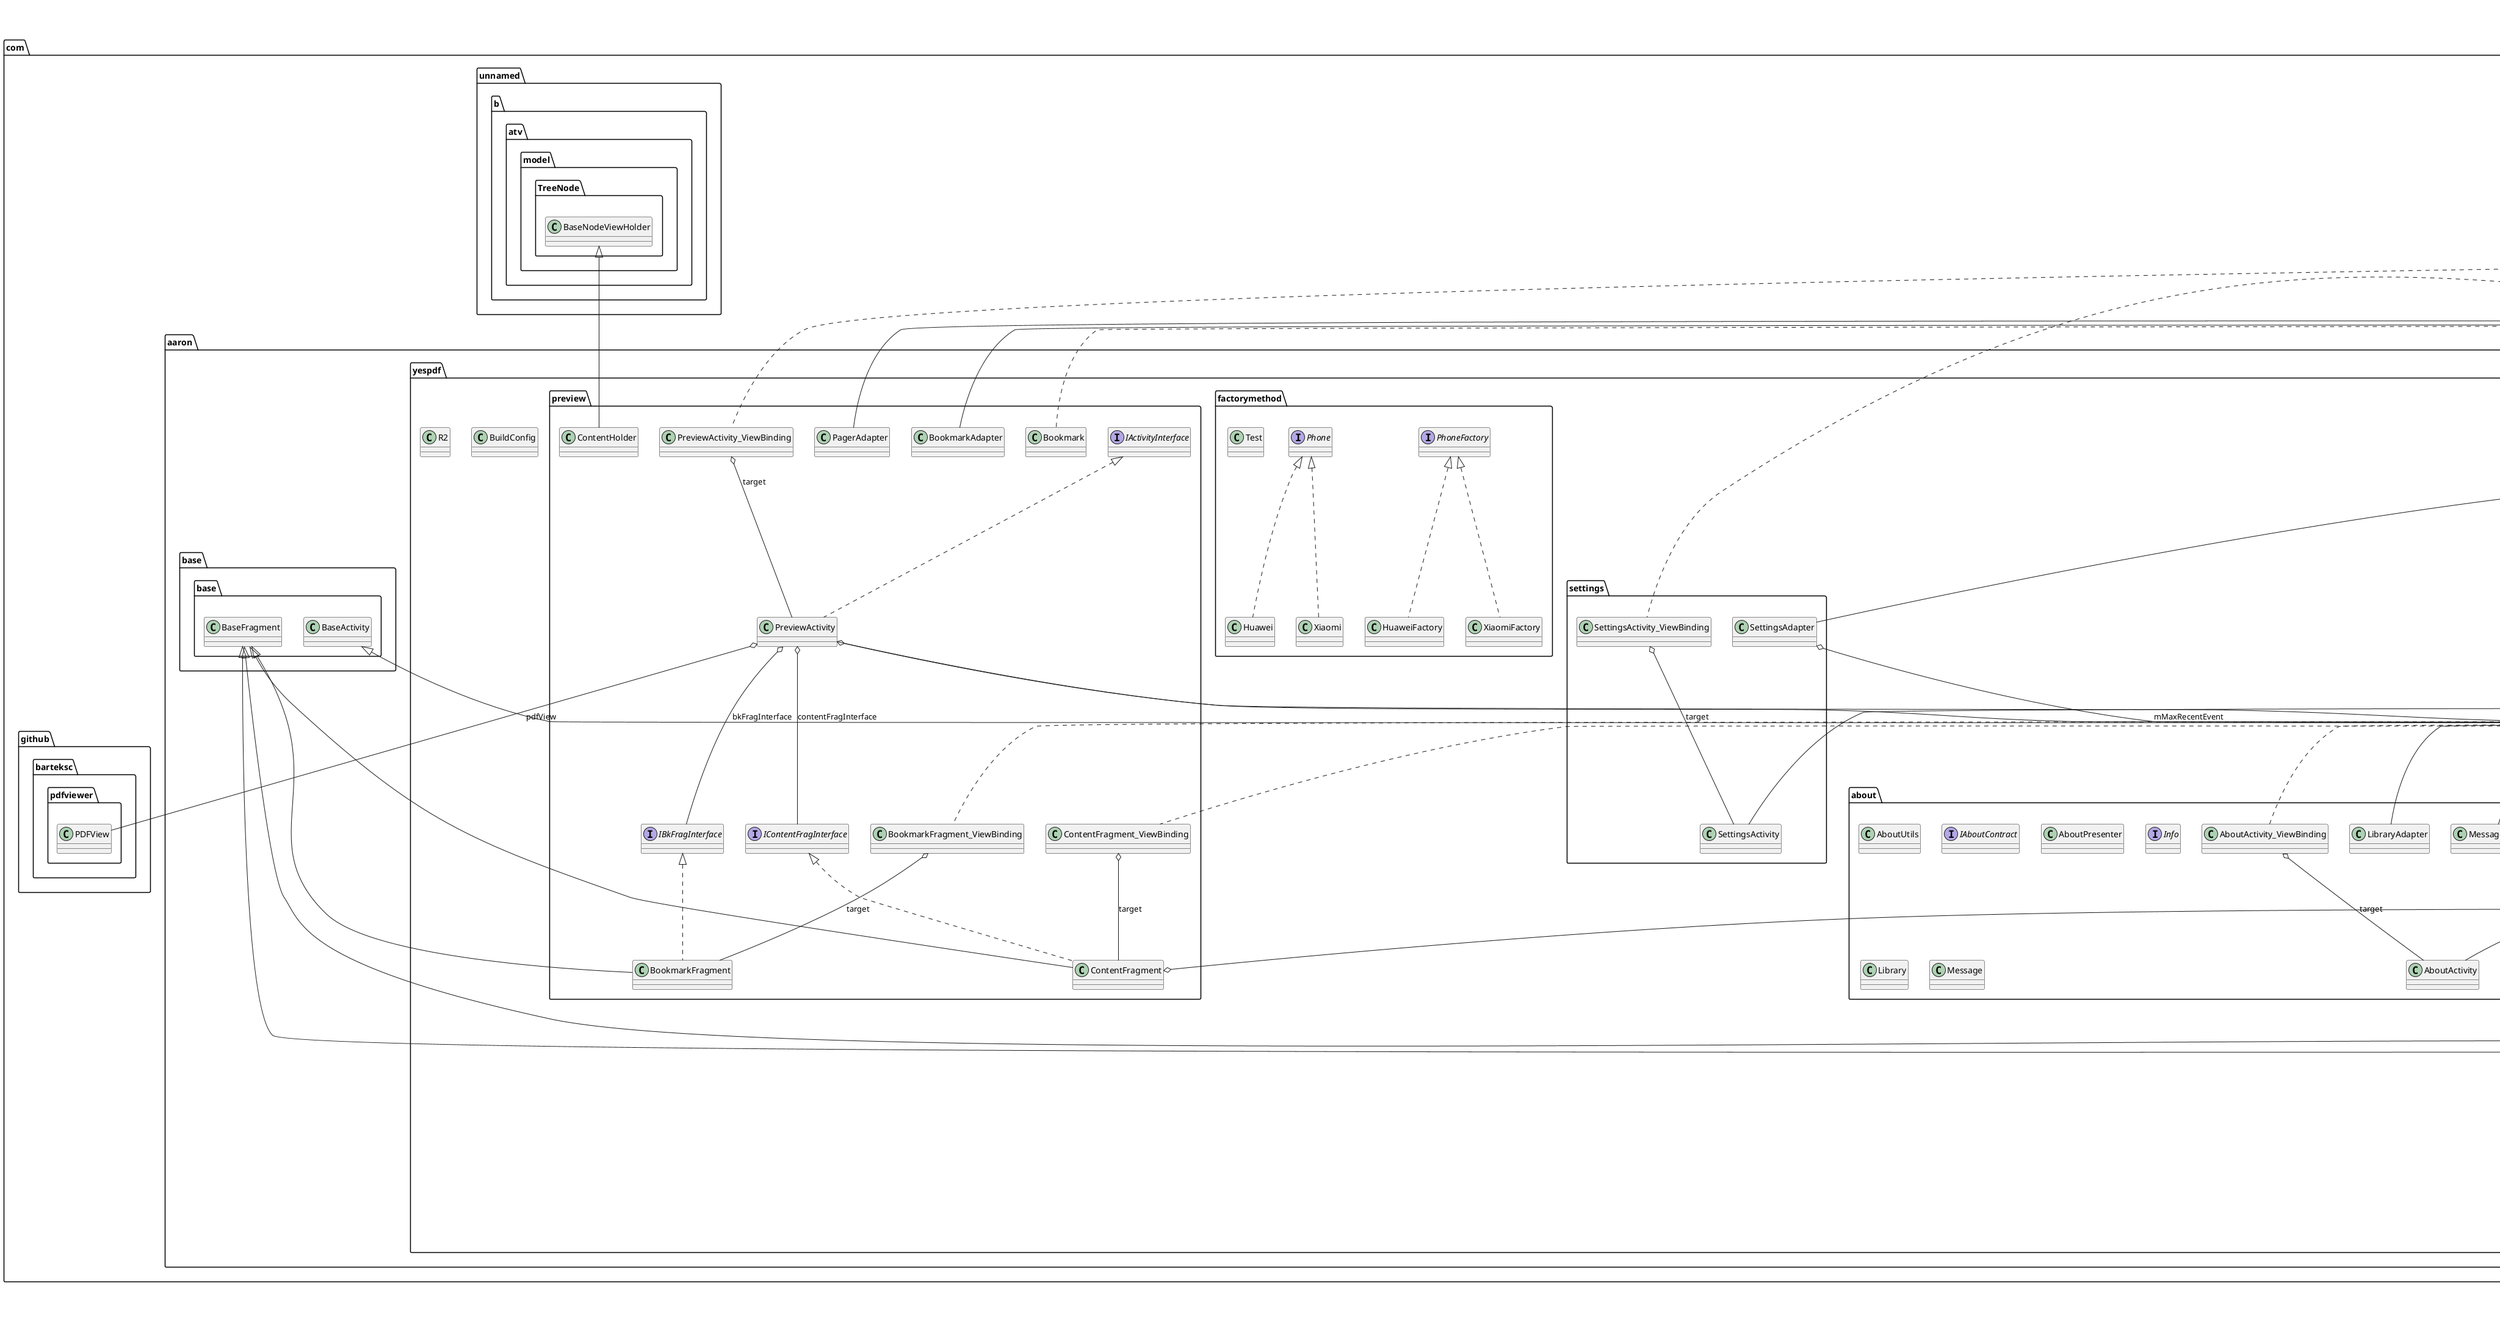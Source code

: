 @startuml

title __APP's Class Diagram__\n

  namespace com.aaron.yespdf {
    class com.aaron.yespdf.BuildConfig {
    }
  }
  

  namespace com.aaron.yespdf {
    class com.aaron.yespdf.R2 {
    }
  }
  

  namespace com.aaron.yespdf {
    namespace about {
      class com.aaron.yespdf.about.AboutActivity {
      }
    }
  }
  

  namespace com.aaron.yespdf {
    namespace about {
      class com.aaron.yespdf.about.AboutActivity_ViewBinding {
      }
    }
  }
  

  namespace com.aaron.yespdf {
    namespace about {
      class com.aaron.yespdf.about.AboutPresenter {
      }
    }
  }
  

  namespace com.aaron.yespdf {
    namespace about {
      class com.aaron.yespdf.about.AboutUtils {
      }
    }
  }
  

  namespace com.aaron.yespdf {
    namespace about {
      interface com.aaron.yespdf.about.IAboutContract {
      }
    }
  }
  

  namespace com.aaron.yespdf {
    namespace about {
      interface com.aaron.yespdf.about.Info {
      }
    }
  }
  

  namespace com.aaron.yespdf {
    namespace about {
      class com.aaron.yespdf.about.Library {
      }
    }
  }
  

  namespace com.aaron.yespdf {
    namespace about {
      class com.aaron.yespdf.about.LibraryAdapter {
      }
    }
  }
  

  namespace com.aaron.yespdf {
    namespace about {
      class com.aaron.yespdf.about.Message {
      }
    }
  }
  

  namespace com.aaron.yespdf {
    namespace about {
      class com.aaron.yespdf.about.MessageAdapter {
      }
    }
  }
  

  namespace com.aaron.yespdf {
    namespace common {
      class com.aaron.yespdf.common.App {
      }
    }
  }
  

  namespace com.aaron.yespdf {
    namespace common {
      interface com.aaron.yespdf.common.AppConfig {
      }
    }
  }
  

  namespace com.aaron.yespdf {
    namespace common {
      abstract class com.aaron.yespdf.common.CommonActivity {
      }
    }
  }
  

  namespace com.aaron.yespdf {
    namespace common {
      class com.aaron.yespdf.common.DBHelper {
      }
    }
  }
  

  namespace com.aaron.yespdf {
    namespace common {
      class com.aaron.yespdf.common.DaoConverter {
      }
    }
  }
  

  namespace com.aaron.yespdf {
    namespace common {
      class com.aaron.yespdf.common.EmptyHolder {
      }
    }
  }
  

  namespace com.aaron.yespdf {
    namespace common {
      interface com.aaron.yespdf.common.IContract {
      }
    }
  }
  

  namespace com.aaron.yespdf {
    namespace common {
      class com.aaron.yespdf.common.Settings {
      }
    }
  }
  

  namespace com.aaron.yespdf {
    namespace common {
      class com.aaron.yespdf.common.UiManager {
      }
    }
  }
  

  namespace com.aaron.yespdf {
    namespace common {
      namespace bean {
        class com.aaron.yespdf.common.bean.Collection {
        }
      }
    }
  }
  

  namespace com.aaron.yespdf {
    namespace common {
      namespace bean {
        class com.aaron.yespdf.common.bean.PDF {
        }
      }
    }
  }
  

  namespace com.aaron.yespdf {
    namespace common {
      namespace bean {
        class com.aaron.yespdf.common.bean.RecentPDF {
        }
      }
    }
  }
  

  namespace com.aaron.yespdf {
    namespace common {
      namespace event {
        class com.aaron.yespdf.common.event.AllEvent {
        }
      }
    }
  }
  

  namespace com.aaron.yespdf {
    namespace common {
      namespace event {
        class com.aaron.yespdf.common.event.ContentEvent {
        }
      }
    }
  }
  

  namespace com.aaron.yespdf {
    namespace common {
      namespace event {
        class com.aaron.yespdf.common.event.HotfixEvent {
        }
      }
    }
  }
  

  namespace com.aaron.yespdf {
    namespace common {
      namespace event {
        class com.aaron.yespdf.common.event.MaxRecentEvent {
        }
      }
    }
  }
  

  namespace com.aaron.yespdf {
    namespace common {
      namespace event {
        class com.aaron.yespdf.common.event.RecentPDFEvent {
        }
      }
    }
  }
  

  namespace com.aaron.yespdf {
    namespace common {
      namespace greendao {
        class com.aaron.yespdf.common.greendao.CollectionDao {
        }
      }
    }
  }
  

  namespace com.aaron.yespdf {
    namespace common {
      namespace greendao {
        class com.aaron.yespdf.common.greendao.DaoMaster {
        }
      }
    }
  }
  

  namespace com.aaron.yespdf {
    namespace common {
      namespace greendao {
        class com.aaron.yespdf.common.greendao.DaoSession {
        }
      }
    }
  }
  

  namespace com.aaron.yespdf {
    namespace common {
      namespace greendao {
        class com.aaron.yespdf.common.greendao.PDFDao {
        }
      }
    }
  }
  

  namespace com.aaron.yespdf {
    namespace common {
      namespace greendao {
        class com.aaron.yespdf.common.greendao.RecentPDFDao {
        }
      }
    }
  }
  

  namespace com.aaron.yespdf {
    namespace common {
      namespace utils {
        class com.aaron.yespdf.common.utils.DialogUtils {
        }
      }
    }
  }
  

  namespace com.aaron.yespdf {
    namespace common {
      namespace utils {
        class com.aaron.yespdf.common.utils.PdfUtils {
        }
      }
    }
  }
  

  namespace com.aaron.yespdf {
    namespace common {
      namespace widgets {
        class com.aaron.yespdf.common.widgets.BorderImageView {
        }
      }
    }
  }
  

  namespace com.aaron.yespdf {
    namespace common {
      namespace widgets {
        class com.aaron.yespdf.common.widgets.ImageTextView {
        }
      }
    }
  }
  

  namespace com.aaron.yespdf {
    namespace common {
      namespace widgets {
        class com.aaron.yespdf.common.widgets.NewViewPager {
        }
      }
    }
  }
  

  namespace com.aaron.yespdf {
    namespace factorymethod {
      class com.aaron.yespdf.factorymethod.Huawei {
      }
    }
  }
  

  namespace com.aaron.yespdf {
    namespace factorymethod {
      class com.aaron.yespdf.factorymethod.HuaweiFactory {
      }
    }
  }
  

  namespace com.aaron.yespdf {
    namespace factorymethod {
      interface com.aaron.yespdf.factorymethod.Phone {
      }
    }
  }
  

  namespace com.aaron.yespdf {
    namespace factorymethod {
      interface com.aaron.yespdf.factorymethod.PhoneFactory {
      }
    }
  }
  

  namespace com.aaron.yespdf {
    namespace factorymethod {
      class com.aaron.yespdf.factorymethod.Test {
      }
    }
  }
  

  namespace com.aaron.yespdf {
    namespace factorymethod {
      class com.aaron.yespdf.factorymethod.Xiaomi {
      }
    }
  }
  

  namespace com.aaron.yespdf {
    namespace factorymethod {
      class com.aaron.yespdf.factorymethod.XiaomiFactory {
      }
    }
  }
  

  namespace com.aaron.yespdf {
    namespace filepicker {
      abstract class com.aaron.yespdf.filepicker.AbstractAdapter {
      }
    }
  }
  

  namespace com.aaron.yespdf {
    namespace filepicker {
      class com.aaron.yespdf.filepicker.ByNameListable {
      }
    }
  }
  

  namespace com.aaron.yespdf {
    namespace filepicker {
      class com.aaron.yespdf.filepicker.FileFilterImpl {
      }
    }
  }
  

  namespace com.aaron.yespdf {
    namespace filepicker {
      interface com.aaron.yespdf.filepicker.IListable {
      }
    }
  }
  

  namespace com.aaron.yespdf {
    namespace filepicker {
      interface com.aaron.yespdf.filepicker.ISelectContract {
      }
    }
  }
  

  namespace com.aaron.yespdf {
    namespace filepicker {
      class com.aaron.yespdf.filepicker.SelectActivity {
      }
    }
  }
  

  namespace com.aaron.yespdf {
    namespace filepicker {
      class com.aaron.yespdf.filepicker.SelectActivity_ViewBinding {
      }
    }
  }
  

  namespace com.aaron.yespdf {
    namespace filepicker {
      class com.aaron.yespdf.filepicker.SelectAdapter {
      }
    }
  }
  

  namespace com.aaron.yespdf {
    namespace filepicker {
      class com.aaron.yespdf.filepicker.SelectM {
      }
    }
  }
  

  namespace com.aaron.yespdf {
    namespace filepicker {
      class com.aaron.yespdf.filepicker.SelectP {
      }
    }
  }
  

  namespace com.aaron.yespdf {
    namespace main {
      abstract class com.aaron.yespdf.main.AbstractAdapter {
      }
    }
  }
  

  namespace com.aaron.yespdf {
    namespace main {
      class com.aaron.yespdf.main.AllAdapter {
      }
    }
  }
  

  namespace com.aaron.yespdf {
    namespace main {
      class com.aaron.yespdf.main.AllDeleteEvent {
      }
    }
  }
  

  namespace com.aaron.yespdf {
    namespace main {
      class com.aaron.yespdf.main.AllFragment {
      }
    }
  }
  

  namespace com.aaron.yespdf {
    namespace main {
      class com.aaron.yespdf.main.AllFragment_ViewBinding {
      }
    }
  }
  

  namespace com.aaron.yespdf {
    namespace main {
      class com.aaron.yespdf.main.CollectionAdapter {
      }
    }
  }
  

  namespace com.aaron.yespdf {
    namespace main {
      class com.aaron.yespdf.main.CollectionFragment {
      }
    }
  }
  

  namespace com.aaron.yespdf {
    namespace main {
      class com.aaron.yespdf.main.CollectionFragment_ViewBinding {
      }
    }
  }
  

  namespace com.aaron.yespdf {
    namespace main {
      interface com.aaron.yespdf.main.IMainContract {
      }
    }
  }
  

  namespace com.aaron.yespdf {
    namespace main {
      interface com.aaron.yespdf.main.IOperation {
      }
    }
  }
  

  namespace com.aaron.yespdf {
    namespace main {
      class com.aaron.yespdf.main.MainActivity {
      }
    }
  }
  

  namespace com.aaron.yespdf {
    namespace main {
      class com.aaron.yespdf.main.MainActivity_ViewBinding {
      }
    }
  }
  

  namespace com.aaron.yespdf {
    namespace main {
      class com.aaron.yespdf.main.MainFragmentAdapter {
      }
    }
  }
  

  namespace com.aaron.yespdf {
    namespace main {
      class com.aaron.yespdf.main.MainPresenter {
      }
    }
  }
  

  namespace com.aaron.yespdf {
    namespace main {
      class com.aaron.yespdf.main.OperationBarHelper {
      }
    }
  }
  

  namespace com.aaron.yespdf {
    namespace main {
      class com.aaron.yespdf.main.OperationEvent {
      }
    }
  }
  

  namespace com.aaron.yespdf {
    namespace main {
      class com.aaron.yespdf.main.PdfDeleteEvent {
      }
    }
  }
  

  namespace com.aaron.yespdf {
    namespace main {
      class com.aaron.yespdf.main.RecentAdapter {
      }
    }
  }
  

  namespace com.aaron.yespdf {
    namespace main {
      class com.aaron.yespdf.main.RecentFragment {
      }
    }
  }
  

  namespace com.aaron.yespdf {
    namespace main {
      class com.aaron.yespdf.main.RecentFragment_ViewBinding {
      }
    }
  }
  

  namespace com.aaron.yespdf {
    namespace main {
      class com.aaron.yespdf.main.XGridDecoration {
      }
    }
  }
  

  namespace com.aaron.yespdf {
    namespace main {
      class com.aaron.yespdf.main.YGridDecoration {
      }
    }
  }
  

  namespace com.aaron.yespdf {
    namespace preview {
      class com.aaron.yespdf.preview.Bookmark {
      }
    }
  }
  

  namespace com.aaron.yespdf {
    namespace preview {
      class com.aaron.yespdf.preview.BookmarkAdapter {
      }
    }
  }
  

  namespace com.aaron.yespdf {
    namespace preview {
      class com.aaron.yespdf.preview.BookmarkFragment {
      }
    }
  }
  

  namespace com.aaron.yespdf {
    namespace preview {
      class com.aaron.yespdf.preview.BookmarkFragment_ViewBinding {
      }
    }
  }
  

  namespace com.aaron.yespdf {
    namespace preview {
      class com.aaron.yespdf.preview.ContentFragment {
      }
    }
  }
  

  namespace com.aaron.yespdf {
    namespace preview {
      class com.aaron.yespdf.preview.ContentFragment_ViewBinding {
      }
    }
  }
  

  namespace com.aaron.yespdf {
    namespace preview {
      class com.aaron.yespdf.preview.ContentHolder {
      }
    }
  }
  

  namespace com.aaron.yespdf {
    namespace preview {
      interface com.aaron.yespdf.preview.IActivityInterface {
      }
    }
  }
  

  namespace com.aaron.yespdf {
    namespace preview {
      interface com.aaron.yespdf.preview.IBkFragInterface {
      }
    }
  }
  

  namespace com.aaron.yespdf {
    namespace preview {
      interface com.aaron.yespdf.preview.IContentFragInterface {
      }
    }
  }
  

  namespace com.aaron.yespdf {
    namespace preview {
      class com.aaron.yespdf.preview.PagerAdapter {
      }
    }
  }
  

  namespace com.aaron.yespdf {
    namespace preview {
      class com.aaron.yespdf.preview.PreviewActivity {
      }
    }
  }
  

  namespace com.aaron.yespdf {
    namespace preview {
      class com.aaron.yespdf.preview.PreviewActivity_ViewBinding {
      }
    }
  }
  

  namespace com.aaron.yespdf {
    namespace settings {
      class com.aaron.yespdf.settings.SettingsActivity {
      }
    }
  }
  

  namespace com.aaron.yespdf {
    namespace settings {
      class com.aaron.yespdf.settings.SettingsActivity_ViewBinding {
      }
    }
  }
  

  namespace com.aaron.yespdf {
    namespace settings {
      class com.aaron.yespdf.settings.SettingsAdapter {
      }
    }
  }
  

  com.aaron.yespdf.about.AboutActivity .up.|> com.aaron.yespdf.about.IAboutContract.V
  com.aaron.yespdf.about.AboutActivity -up-|> com.aaron.yespdf.common.CommonActivity
  com.aaron.yespdf.about.AboutActivity o-- com.aaron.yespdf.about.IAboutContract.P : mPresenter
  com.aaron.yespdf.about.AboutActivity_ViewBinding .up.|> butterknife.Unbinder
  com.aaron.yespdf.about.AboutActivity_ViewBinding o-- com.aaron.yespdf.about.AboutActivity : target
  com.aaron.yespdf.about.AboutPresenter .up.|> com.aaron.yespdf.about.IAboutContract.P
  com.aaron.yespdf.about.LibraryAdapter -up-|> androidx.recyclerview.widget.RecyclerView.Adapter
  com.aaron.yespdf.about.MessageAdapter -up-|> androidx.recyclerview.widget.RecyclerView.Adapter
  com.aaron.yespdf.common.App -up-|> android.app.Application
  com.aaron.yespdf.common.CommonActivity -up-|> com.aaron.base.base.BaseActivity
  com.aaron.yespdf.common.DaoConverter .up.|> org.greenrobot.greendao.converter.PropertyConverter
  com.aaron.yespdf.common.EmptyHolder -up-|> androidx.recyclerview.widget.RecyclerView.ViewHolder
  com.aaron.yespdf.common.EmptyHolder o-- com.aaron.yespdf.common.widgets.ImageTextView : itvEmpty
  com.aaron.yespdf.common.bean.Collection .up.|> android.os.Parcelable
  com.aaron.yespdf.common.bean.PDF .up.|> android.os.Parcelable
  com.aaron.yespdf.common.bean.RecentPDF .up.|> android.os.Parcelable
  com.aaron.yespdf.common.greendao.CollectionDao -up-|> org.greenrobot.greendao.AbstractDao
  com.aaron.yespdf.common.greendao.DaoMaster -up-|> org.greenrobot.greendao.AbstractDaoMaster
  com.aaron.yespdf.common.greendao.DaoSession -up-|> org.greenrobot.greendao.AbstractDaoSession
  com.aaron.yespdf.common.greendao.DaoSession o-- com.aaron.yespdf.common.greendao.CollectionDao : collectionDao
  com.aaron.yespdf.common.greendao.DaoSession o-- com.aaron.yespdf.common.greendao.PDFDao : pDFDao
  com.aaron.yespdf.common.greendao.DaoSession o-- com.aaron.yespdf.common.greendao.RecentPDFDao : recentPDFDao
  com.aaron.yespdf.common.greendao.PDFDao -up-|> org.greenrobot.greendao.AbstractDao
  com.aaron.yespdf.common.greendao.RecentPDFDao -up-|> org.greenrobot.greendao.AbstractDao
  com.aaron.yespdf.common.widgets.BorderImageView -up-|> android.widget.ImageView
  com.aaron.yespdf.common.widgets.ImageTextView -up-|> android.widget.TextView
  com.aaron.yespdf.common.widgets.NewViewPager -up-|> androidx.viewpager.widget.ViewPager
  com.aaron.yespdf.factorymethod.Huawei .up.|> com.aaron.yespdf.factorymethod.Phone
  com.aaron.yespdf.factorymethod.HuaweiFactory .up.|> com.aaron.yespdf.factorymethod.PhoneFactory
  com.aaron.yespdf.factorymethod.Xiaomi .up.|> com.aaron.yespdf.factorymethod.Phone
  com.aaron.yespdf.factorymethod.XiaomiFactory .up.|> com.aaron.yespdf.factorymethod.PhoneFactory
  com.aaron.yespdf.filepicker.AbstractAdapter -up-|> androidx.recyclerview.widget.RecyclerView.Adapter
  com.aaron.yespdf.filepicker.ByNameListable .up.|> com.aaron.yespdf.filepicker.IListable
  com.aaron.yespdf.filepicker.FileFilterImpl .up.|> java.io.FileFilter
  com.aaron.yespdf.filepicker.SelectActivity .up.|> com.aaron.yespdf.filepicker.ISelectContract.V
  com.aaron.yespdf.filepicker.SelectActivity -up-|> com.aaron.yespdf.common.CommonActivity
  com.aaron.yespdf.filepicker.SelectActivity o-- com.aaron.yespdf.filepicker.AbstractAdapter : adapter
  com.aaron.yespdf.filepicker.SelectActivity o-- com.aaron.yespdf.filepicker.ISelectContract.P : presenter
  com.aaron.yespdf.filepicker.SelectActivity_ViewBinding .up.|> butterknife.Unbinder
  com.aaron.yespdf.filepicker.SelectActivity_ViewBinding o-- com.aaron.yespdf.filepicker.SelectActivity : target
  com.aaron.yespdf.filepicker.SelectAdapter -up-|> com.aaron.yespdf.filepicker.AbstractAdapter
  com.aaron.yespdf.filepicker.SelectM .up.|> com.aaron.yespdf.filepicker.ISelectContract.M
  com.aaron.yespdf.filepicker.SelectM o-- com.aaron.yespdf.filepicker.IListable : mListable
  com.aaron.yespdf.filepicker.SelectP -up-|> com.aaron.yespdf.filepicker.ISelectContract.P
  com.aaron.yespdf.main.AbstractAdapter -up-|> androidx.recyclerview.widget.RecyclerView.Adapter
  com.aaron.yespdf.main.AllAdapter -up-|> com.aaron.yespdf.main.AbstractAdapter
  com.aaron.yespdf.main.AllFragment .up.|> com.aaron.yespdf.main.AbstractAdapter.ICommInterface
  com.aaron.yespdf.main.AllFragment .up.|> com.aaron.yespdf.main.IOperation
  com.aaron.yespdf.main.AllFragment -up-|> com.aaron.base.base.BaseFragment
  com.aaron.yespdf.main.AllFragment_ViewBinding .up.|> butterknife.Unbinder
  com.aaron.yespdf.main.AllFragment_ViewBinding o-- com.aaron.yespdf.main.AllFragment : target
  com.aaron.yespdf.main.CollectionAdapter -up-|> com.aaron.yespdf.main.AbstractAdapter
  com.aaron.yespdf.main.CollectionAdapter o-- com.aaron.yespdf.common.event.RecentPDFEvent : recentPDFEvent
  com.aaron.yespdf.main.CollectionFragment .up.|> com.aaron.yespdf.main.AbstractAdapter.ICommInterface
  com.aaron.yespdf.main.CollectionFragment .up.|> com.aaron.yespdf.main.IOperation
  com.aaron.yespdf.main.CollectionFragment -up-|> androidx.fragment.app.DialogFragment
  com.aaron.yespdf.main.CollectionFragment o-- com.aaron.yespdf.main.AbstractAdapter : adapter
  com.aaron.yespdf.main.CollectionFragment_ViewBinding .up.|> butterknife.Unbinder
  com.aaron.yespdf.main.CollectionFragment_ViewBinding o-- com.aaron.yespdf.main.CollectionFragment : target
  com.aaron.yespdf.main.MainActivity .up.|> com.aaron.yespdf.main.IMainContract.V
  com.aaron.yespdf.main.MainActivity -up-|> com.aaron.yespdf.common.CommonActivity
  com.aaron.yespdf.main.MainActivity o-- com.aaron.yespdf.common.widgets.NewViewPager : vp
  com.aaron.yespdf.main.MainActivity o-- com.aaron.yespdf.main.IOperation : operation
  com.aaron.yespdf.main.MainActivity o-- com.aaron.yespdf.main.IMainContract.P : presenter
  com.aaron.yespdf.main.MainActivity_ViewBinding .up.|> butterknife.Unbinder
  com.aaron.yespdf.main.MainActivity_ViewBinding o-- com.aaron.yespdf.main.MainActivity : target
  com.aaron.yespdf.main.MainFragmentAdapter -up-|> androidx.fragment.app.FragmentPagerAdapter
  com.aaron.yespdf.main.MainPresenter .up.|> com.aaron.yespdf.main.IMainContract.P
  com.aaron.yespdf.main.MainPresenter o-- com.aaron.yespdf.main.IMainContract.V : view
  com.aaron.yespdf.main.RecentAdapter -up-|> com.aaron.yespdf.main.AbstractAdapter
  com.aaron.yespdf.main.RecentAdapter o-- com.aaron.yespdf.common.event.RecentPDFEvent : recentPDFEvent
  com.aaron.yespdf.main.RecentFragment .up.|> com.aaron.yespdf.main.AbstractAdapter.ICommInterface
  com.aaron.yespdf.main.RecentFragment .up.|> com.aaron.yespdf.main.IOperation
  com.aaron.yespdf.main.RecentFragment -up-|> com.aaron.base.base.BaseFragment
  com.aaron.yespdf.main.RecentFragment_ViewBinding .up.|> butterknife.Unbinder
  com.aaron.yespdf.main.RecentFragment_ViewBinding o-- com.aaron.yespdf.main.RecentFragment : target
  com.aaron.yespdf.main.XGridDecoration -up-|> androidx.recyclerview.widget.RecyclerView.ItemDecoration
  com.aaron.yespdf.main.YGridDecoration -up-|> androidx.recyclerview.widget.RecyclerView.ItemDecoration
  com.aaron.yespdf.preview.Bookmark .up.|> android.os.Parcelable
  com.aaron.yespdf.preview.BookmarkAdapter -up-|> androidx.recyclerview.widget.RecyclerView.Adapter
  com.aaron.yespdf.preview.BookmarkFragment .up.|> com.aaron.yespdf.preview.IBkFragInterface
  com.aaron.yespdf.preview.BookmarkFragment -up-|> com.aaron.base.base.BaseFragment
  com.aaron.yespdf.preview.BookmarkFragment_ViewBinding .up.|> butterknife.Unbinder
  com.aaron.yespdf.preview.BookmarkFragment_ViewBinding o-- com.aaron.yespdf.preview.BookmarkFragment : target
  com.aaron.yespdf.preview.ContentFragment .up.|> com.aaron.yespdf.preview.IContentFragInterface
  com.aaron.yespdf.preview.ContentFragment -up-|> com.aaron.base.base.BaseFragment
  com.aaron.yespdf.preview.ContentFragment o-- com.aaron.yespdf.common.widgets.ImageTextView : mItvEmpty
  com.aaron.yespdf.preview.ContentFragment_ViewBinding .up.|> butterknife.Unbinder
  com.aaron.yespdf.preview.ContentFragment_ViewBinding o-- com.aaron.yespdf.preview.ContentFragment : target
  com.aaron.yespdf.preview.ContentHolder -up-|> com.unnamed.b.atv.model.TreeNode.BaseNodeViewHolder
  com.aaron.yespdf.preview.ContentHolder o-- com.aaron.yespdf.preview.ContentHolder.OnIconTapListener : mOnIconTapListener
  com.aaron.yespdf.preview.ContentHolder o-- com.aaron.yespdf.preview.ContentHolder.OnNodeTapListener : mOnNodeTapListener
  com.aaron.yespdf.preview.PagerAdapter -up-|> androidx.fragment.app.FragmentPagerAdapter
  com.aaron.yespdf.preview.PreviewActivity .up.|> com.aaron.yespdf.preview.IActivityInterface
  com.aaron.yespdf.preview.PreviewActivity -up-|> com.aaron.yespdf.common.CommonActivity
  com.aaron.yespdf.preview.PreviewActivity o-- com.github.barteksc.pdfviewer.PDFView : pdfView
  com.aaron.yespdf.preview.PreviewActivity o-- com.aaron.yespdf.preview.IBkFragInterface : bkFragInterface
  com.aaron.yespdf.preview.PreviewActivity o-- com.aaron.yespdf.preview.IContentFragInterface : contentFragInterface
  com.aaron.yespdf.preview.PreviewActivity o-- com.aaron.yespdf.common.bean.PDF : pdf
  com.aaron.yespdf.preview.PreviewActivity_ViewBinding .up.|> butterknife.Unbinder
  com.aaron.yespdf.preview.PreviewActivity_ViewBinding o-- com.aaron.yespdf.preview.PreviewActivity : target
  com.aaron.yespdf.settings.SettingsActivity -up-|> com.aaron.yespdf.common.CommonActivity
  com.aaron.yespdf.settings.SettingsActivity_ViewBinding .up.|> butterknife.Unbinder
  com.aaron.yespdf.settings.SettingsActivity_ViewBinding o-- com.aaron.yespdf.settings.SettingsActivity : target
  com.aaron.yespdf.settings.SettingsAdapter -up-|> androidx.recyclerview.widget.RecyclerView.Adapter
  com.aaron.yespdf.settings.SettingsAdapter o-- com.aaron.yespdf.common.event.MaxRecentEvent : mMaxRecentEvent


right footer


PlantUML diagram generated by SketchIt! (https://bitbucket.org/pmesmeur/sketch.it)
For more information about this tool, please contact philippe.mesmeur@gmail.com
endfooter

@enduml
